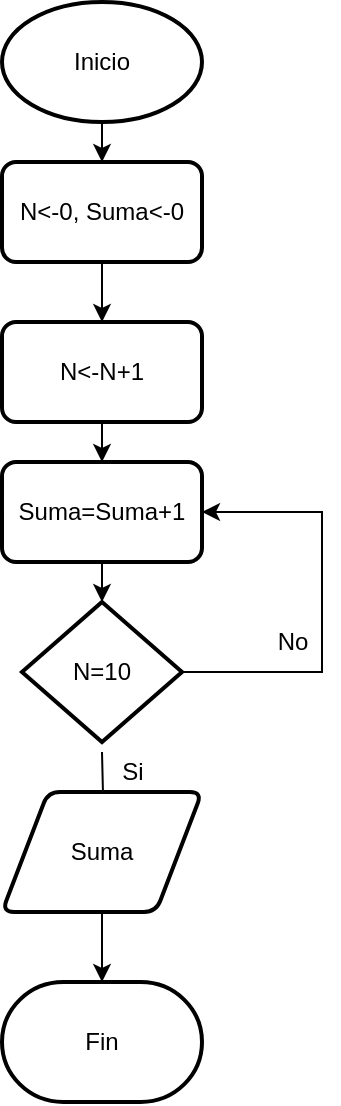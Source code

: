 <mxfile version="15.4.0" type="device"><diagram id="DZoQhOAjhGShRKSlISQ9" name="Página-1"><mxGraphModel dx="657" dy="633" grid="1" gridSize="10" guides="1" tooltips="1" connect="1" arrows="1" fold="1" page="1" pageScale="1" pageWidth="827" pageHeight="1169" math="0" shadow="0"><root><mxCell id="0"/><mxCell id="1" parent="0"/><mxCell id="sw7jmnqO0KsaUe8oN9wc-1" style="edgeStyle=orthogonalEdgeStyle;rounded=0;orthogonalLoop=1;jettySize=auto;html=1;exitX=0.5;exitY=1;exitDx=0;exitDy=0;exitPerimeter=0;entryX=0.5;entryY=0;entryDx=0;entryDy=0;" edge="1" parent="1" target="sw7jmnqO0KsaUe8oN9wc-3"><mxGeometry relative="1" as="geometry"><mxPoint x="150" y="120" as="sourcePoint"/></mxGeometry></mxCell><mxCell id="sw7jmnqO0KsaUe8oN9wc-2" style="edgeStyle=orthogonalEdgeStyle;rounded=0;orthogonalLoop=1;jettySize=auto;html=1;exitX=0.5;exitY=1;exitDx=0;exitDy=0;entryX=0.5;entryY=0;entryDx=0;entryDy=0;" edge="1" parent="1" source="sw7jmnqO0KsaUe8oN9wc-3" target="sw7jmnqO0KsaUe8oN9wc-29"><mxGeometry relative="1" as="geometry"><mxPoint x="150" y="223.98" as="targetPoint"/></mxGeometry></mxCell><mxCell id="sw7jmnqO0KsaUe8oN9wc-3" value="N&amp;lt;-0, Suma&amp;lt;-0" style="rounded=1;whiteSpace=wrap;html=1;absoluteArcSize=1;arcSize=14;strokeWidth=2;" vertex="1" parent="1"><mxGeometry x="100" y="140" width="100" height="50" as="geometry"/></mxCell><mxCell id="sw7jmnqO0KsaUe8oN9wc-4" value="Inicio" style="strokeWidth=2;html=1;shape=mxgraph.flowchart.start_1;whiteSpace=wrap;" vertex="1" parent="1"><mxGeometry x="100" y="60" width="100" height="60" as="geometry"/></mxCell><mxCell id="sw7jmnqO0KsaUe8oN9wc-5" style="edgeStyle=orthogonalEdgeStyle;rounded=0;orthogonalLoop=1;jettySize=auto;html=1;exitX=0.5;exitY=1;exitDx=0;exitDy=0;entryX=0.5;entryY=0;entryDx=0;entryDy=0;" edge="1" parent="1" target="sw7jmnqO0KsaUe8oN9wc-8"><mxGeometry relative="1" as="geometry"><mxPoint x="150" y="270" as="sourcePoint"/></mxGeometry></mxCell><mxCell id="sw7jmnqO0KsaUe8oN9wc-7" style="edgeStyle=orthogonalEdgeStyle;rounded=0;orthogonalLoop=1;jettySize=auto;html=1;exitX=0.5;exitY=1;exitDx=0;exitDy=0;entryX=0.5;entryY=0;entryDx=0;entryDy=0;entryPerimeter=0;" edge="1" parent="1" source="sw7jmnqO0KsaUe8oN9wc-8" target="sw7jmnqO0KsaUe8oN9wc-10"><mxGeometry relative="1" as="geometry"/></mxCell><mxCell id="sw7jmnqO0KsaUe8oN9wc-8" value="Suma=Suma+1" style="rounded=1;whiteSpace=wrap;html=1;absoluteArcSize=1;arcSize=14;strokeWidth=2;" vertex="1" parent="1"><mxGeometry x="100" y="290" width="100" height="50" as="geometry"/></mxCell><mxCell id="sw7jmnqO0KsaUe8oN9wc-9" style="edgeStyle=orthogonalEdgeStyle;rounded=0;orthogonalLoop=1;jettySize=auto;html=1;exitX=1;exitY=0.5;exitDx=0;exitDy=0;exitPerimeter=0;entryX=1;entryY=0.5;entryDx=0;entryDy=0;" edge="1" parent="1" source="sw7jmnqO0KsaUe8oN9wc-10" target="sw7jmnqO0KsaUe8oN9wc-8"><mxGeometry relative="1" as="geometry"><mxPoint x="240" y="395" as="targetPoint"/><Array as="points"><mxPoint x="260" y="395"/><mxPoint x="260" y="315"/></Array></mxGeometry></mxCell><mxCell id="sw7jmnqO0KsaUe8oN9wc-10" value="N=10" style="strokeWidth=2;html=1;shape=mxgraph.flowchart.decision;whiteSpace=wrap;" vertex="1" parent="1"><mxGeometry x="110" y="360" width="80" height="70" as="geometry"/></mxCell><mxCell id="sw7jmnqO0KsaUe8oN9wc-11" style="edgeStyle=orthogonalEdgeStyle;rounded=0;orthogonalLoop=1;jettySize=auto;html=1;exitX=0.5;exitY=1;exitDx=0;exitDy=0;exitPerimeter=0;" edge="1" parent="1" target="sw7jmnqO0KsaUe8oN9wc-13"><mxGeometry relative="1" as="geometry"><mxPoint x="150" y="435" as="sourcePoint"/></mxGeometry></mxCell><mxCell id="sw7jmnqO0KsaUe8oN9wc-31" style="edgeStyle=orthogonalEdgeStyle;rounded=0;orthogonalLoop=1;jettySize=auto;html=1;" edge="1" parent="1" source="sw7jmnqO0KsaUe8oN9wc-13" target="sw7jmnqO0KsaUe8oN9wc-16"><mxGeometry relative="1" as="geometry"/></mxCell><mxCell id="sw7jmnqO0KsaUe8oN9wc-13" value="Suma" style="shape=parallelogram;html=1;strokeWidth=2;perimeter=parallelogramPerimeter;whiteSpace=wrap;rounded=1;arcSize=12;size=0.23;" vertex="1" parent="1"><mxGeometry x="100" y="455" width="100" height="60" as="geometry"/></mxCell><mxCell id="sw7jmnqO0KsaUe8oN9wc-14" value="Si" style="text;html=1;align=center;verticalAlign=middle;resizable=0;points=[];autosize=1;strokeColor=none;fillColor=none;" vertex="1" parent="1"><mxGeometry x="150" y="435" width="30" height="20" as="geometry"/></mxCell><mxCell id="sw7jmnqO0KsaUe8oN9wc-16" value="Fin" style="strokeWidth=2;html=1;shape=mxgraph.flowchart.terminator;whiteSpace=wrap;" vertex="1" parent="1"><mxGeometry x="100" y="550" width="100" height="60" as="geometry"/></mxCell><mxCell id="sw7jmnqO0KsaUe8oN9wc-29" value="N&amp;lt;-N+1" style="rounded=1;whiteSpace=wrap;html=1;absoluteArcSize=1;arcSize=14;strokeWidth=2;" vertex="1" parent="1"><mxGeometry x="100" y="220" width="100" height="50" as="geometry"/></mxCell><mxCell id="sw7jmnqO0KsaUe8oN9wc-30" value="No" style="text;html=1;align=center;verticalAlign=middle;resizable=0;points=[];autosize=1;strokeColor=none;fillColor=none;" vertex="1" parent="1"><mxGeometry x="230" y="370" width="30" height="20" as="geometry"/></mxCell></root></mxGraphModel></diagram></mxfile>